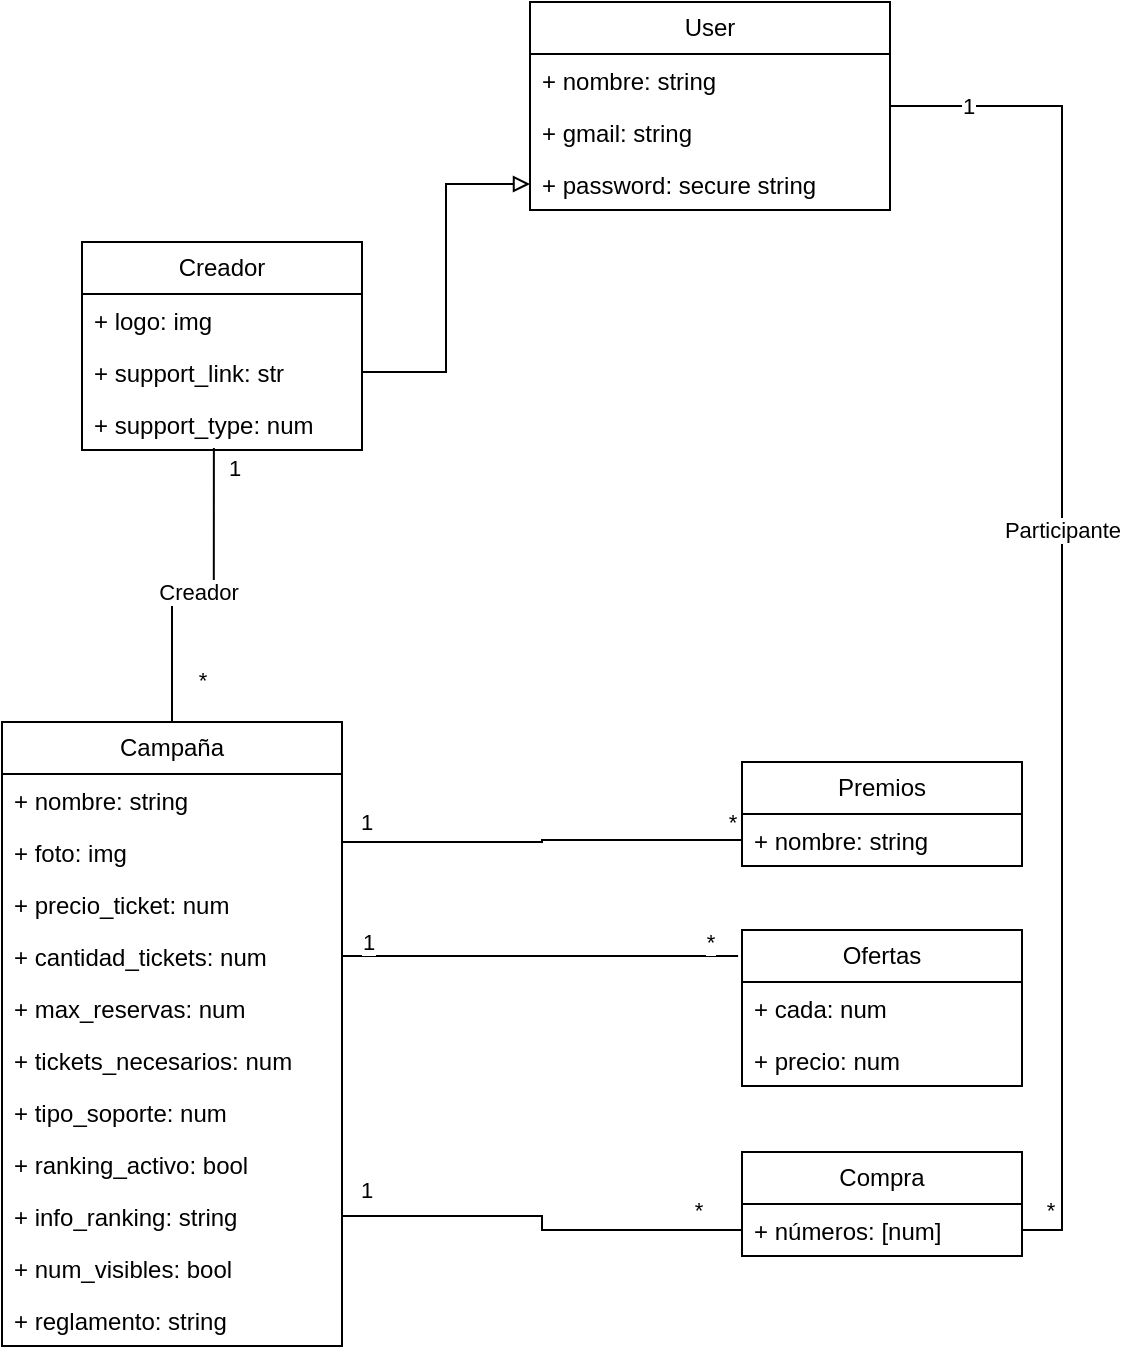 <mxfile version="23.1.1" type="github">
  <diagram name="Página-1" id="XswbBelWdPnMpOv_kyML">
    <mxGraphModel dx="954" dy="727" grid="1" gridSize="10" guides="1" tooltips="1" connect="1" arrows="1" fold="1" page="1" pageScale="1" pageWidth="827" pageHeight="1169" math="0" shadow="0">
      <root>
        <mxCell id="0" />
        <mxCell id="1" parent="0" />
        <mxCell id="tz1SOENVOB7XkC3f9BfT-22" style="edgeStyle=orthogonalEdgeStyle;rounded=0;orthogonalLoop=1;jettySize=auto;html=1;entryX=0.5;entryY=0;entryDx=0;entryDy=0;endArrow=none;endFill=0;exitX=0.471;exitY=0.962;exitDx=0;exitDy=0;exitPerimeter=0;" parent="1" source="eud9OfeKEOThMhJju2NF-1" target="tz1SOENVOB7XkC3f9BfT-8" edge="1">
          <mxGeometry relative="1" as="geometry" />
        </mxCell>
        <mxCell id="tz1SOENVOB7XkC3f9BfT-23" value="Creador" style="edgeLabel;html=1;align=center;verticalAlign=middle;resizable=0;points=[];" parent="tz1SOENVOB7XkC3f9BfT-22" vertex="1" connectable="0">
          <mxGeometry x="-0.024" y="3" relative="1" as="geometry">
            <mxPoint as="offset" />
          </mxGeometry>
        </mxCell>
        <mxCell id="eud9OfeKEOThMhJju2NF-3" value="1" style="edgeLabel;html=1;align=center;verticalAlign=middle;resizable=0;points=[];" parent="tz1SOENVOB7XkC3f9BfT-22" vertex="1" connectable="0">
          <mxGeometry x="-0.879" relative="1" as="geometry">
            <mxPoint x="10" as="offset" />
          </mxGeometry>
        </mxCell>
        <mxCell id="xyz6ulCvwBSs1GzChupT-17" value="*" style="edgeLabel;html=1;align=center;verticalAlign=middle;resizable=0;points=[];" parent="tz1SOENVOB7XkC3f9BfT-22" vertex="1" connectable="0">
          <mxGeometry x="0.734" y="1" relative="1" as="geometry">
            <mxPoint x="14" as="offset" />
          </mxGeometry>
        </mxCell>
        <mxCell id="tz1SOENVOB7XkC3f9BfT-2" value="User" style="swimlane;fontStyle=0;childLayout=stackLayout;horizontal=1;startSize=26;fillColor=none;horizontalStack=0;resizeParent=1;resizeParentMax=0;resizeLast=0;collapsible=1;marginBottom=0;whiteSpace=wrap;html=1;" parent="1" vertex="1">
          <mxGeometry x="324" y="10" width="180" height="104" as="geometry" />
        </mxCell>
        <mxCell id="tz1SOENVOB7XkC3f9BfT-3" value="+ nombre: string" style="text;strokeColor=none;fillColor=none;align=left;verticalAlign=top;spacingLeft=4;spacingRight=4;overflow=hidden;rotatable=0;points=[[0,0.5],[1,0.5]];portConstraint=eastwest;whiteSpace=wrap;html=1;" parent="tz1SOENVOB7XkC3f9BfT-2" vertex="1">
          <mxGeometry y="26" width="180" height="26" as="geometry" />
        </mxCell>
        <mxCell id="tz1SOENVOB7XkC3f9BfT-5" value="+ gmail: string" style="text;strokeColor=none;fillColor=none;align=left;verticalAlign=top;spacingLeft=4;spacingRight=4;overflow=hidden;rotatable=0;points=[[0,0.5],[1,0.5]];portConstraint=eastwest;whiteSpace=wrap;html=1;" parent="tz1SOENVOB7XkC3f9BfT-2" vertex="1">
          <mxGeometry y="52" width="180" height="26" as="geometry" />
        </mxCell>
        <mxCell id="tz1SOENVOB7XkC3f9BfT-6" value="+ password: secure string" style="text;strokeColor=none;fillColor=none;align=left;verticalAlign=top;spacingLeft=4;spacingRight=4;overflow=hidden;rotatable=0;points=[[0,0.5],[1,0.5]];portConstraint=eastwest;whiteSpace=wrap;html=1;" parent="tz1SOENVOB7XkC3f9BfT-2" vertex="1">
          <mxGeometry y="78" width="180" height="26" as="geometry" />
        </mxCell>
        <mxCell id="tz1SOENVOB7XkC3f9BfT-8" value="Campaña" style="swimlane;fontStyle=0;childLayout=stackLayout;horizontal=1;startSize=26;fillColor=none;horizontalStack=0;resizeParent=1;resizeParentMax=0;resizeLast=0;collapsible=1;marginBottom=0;whiteSpace=wrap;html=1;" parent="1" vertex="1">
          <mxGeometry x="60" y="370" width="170" height="312" as="geometry" />
        </mxCell>
        <mxCell id="tz1SOENVOB7XkC3f9BfT-9" value="+ nombre: string" style="text;strokeColor=none;fillColor=none;align=left;verticalAlign=top;spacingLeft=4;spacingRight=4;overflow=hidden;rotatable=0;points=[[0,0.5],[1,0.5]];portConstraint=eastwest;whiteSpace=wrap;html=1;" parent="tz1SOENVOB7XkC3f9BfT-8" vertex="1">
          <mxGeometry y="26" width="170" height="26" as="geometry" />
        </mxCell>
        <mxCell id="tz1SOENVOB7XkC3f9BfT-36" value="+ foto: img" style="text;strokeColor=none;fillColor=none;align=left;verticalAlign=top;spacingLeft=4;spacingRight=4;overflow=hidden;rotatable=0;points=[[0,0.5],[1,0.5]];portConstraint=eastwest;whiteSpace=wrap;html=1;" parent="tz1SOENVOB7XkC3f9BfT-8" vertex="1">
          <mxGeometry y="52" width="170" height="26" as="geometry" />
        </mxCell>
        <mxCell id="tz1SOENVOB7XkC3f9BfT-10" value="+ precio_ticket: num" style="text;strokeColor=none;fillColor=none;align=left;verticalAlign=top;spacingLeft=4;spacingRight=4;overflow=hidden;rotatable=0;points=[[0,0.5],[1,0.5]];portConstraint=eastwest;whiteSpace=wrap;html=1;" parent="tz1SOENVOB7XkC3f9BfT-8" vertex="1">
          <mxGeometry y="78" width="170" height="26" as="geometry" />
        </mxCell>
        <mxCell id="tz1SOENVOB7XkC3f9BfT-11" value="+ cantidad_tickets: num" style="text;strokeColor=none;fillColor=none;align=left;verticalAlign=top;spacingLeft=4;spacingRight=4;overflow=hidden;rotatable=0;points=[[0,0.5],[1,0.5]];portConstraint=eastwest;whiteSpace=wrap;html=1;" parent="tz1SOENVOB7XkC3f9BfT-8" vertex="1">
          <mxGeometry y="104" width="170" height="26" as="geometry" />
        </mxCell>
        <mxCell id="tz1SOENVOB7XkC3f9BfT-34" value="+ max_reservas: num" style="text;strokeColor=none;fillColor=none;align=left;verticalAlign=top;spacingLeft=4;spacingRight=4;overflow=hidden;rotatable=0;points=[[0,0.5],[1,0.5]];portConstraint=eastwest;whiteSpace=wrap;html=1;" parent="tz1SOENVOB7XkC3f9BfT-8" vertex="1">
          <mxGeometry y="130" width="170" height="26" as="geometry" />
        </mxCell>
        <mxCell id="xyz6ulCvwBSs1GzChupT-16" value="+ tickets_necesarios: num" style="text;strokeColor=none;fillColor=none;align=left;verticalAlign=top;spacingLeft=4;spacingRight=4;overflow=hidden;rotatable=0;points=[[0,0.5],[1,0.5]];portConstraint=eastwest;whiteSpace=wrap;html=1;" parent="tz1SOENVOB7XkC3f9BfT-8" vertex="1">
          <mxGeometry y="156" width="170" height="26" as="geometry" />
        </mxCell>
        <mxCell id="tz1SOENVOB7XkC3f9BfT-35" value="+ tipo_soporte: num" style="text;strokeColor=none;fillColor=none;align=left;verticalAlign=top;spacingLeft=4;spacingRight=4;overflow=hidden;rotatable=0;points=[[0,0.5],[1,0.5]];portConstraint=eastwest;whiteSpace=wrap;html=1;" parent="tz1SOENVOB7XkC3f9BfT-8" vertex="1">
          <mxGeometry y="182" width="170" height="26" as="geometry" />
        </mxCell>
        <mxCell id="tz1SOENVOB7XkC3f9BfT-52" value="+ ranking_activo: bool" style="text;strokeColor=none;fillColor=none;align=left;verticalAlign=top;spacingLeft=4;spacingRight=4;overflow=hidden;rotatable=0;points=[[0,0.5],[1,0.5]];portConstraint=eastwest;whiteSpace=wrap;html=1;" parent="tz1SOENVOB7XkC3f9BfT-8" vertex="1">
          <mxGeometry y="208" width="170" height="26" as="geometry" />
        </mxCell>
        <mxCell id="tz1SOENVOB7XkC3f9BfT-54" value="+ info_ranking: string" style="text;strokeColor=none;fillColor=none;align=left;verticalAlign=top;spacingLeft=4;spacingRight=4;overflow=hidden;rotatable=0;points=[[0,0.5],[1,0.5]];portConstraint=eastwest;whiteSpace=wrap;html=1;" parent="tz1SOENVOB7XkC3f9BfT-8" vertex="1">
          <mxGeometry y="234" width="170" height="26" as="geometry" />
        </mxCell>
        <mxCell id="tz1SOENVOB7XkC3f9BfT-55" value="+ num_visibles: bool" style="text;strokeColor=none;fillColor=none;align=left;verticalAlign=top;spacingLeft=4;spacingRight=4;overflow=hidden;rotatable=0;points=[[0,0.5],[1,0.5]];portConstraint=eastwest;whiteSpace=wrap;html=1;" parent="tz1SOENVOB7XkC3f9BfT-8" vertex="1">
          <mxGeometry y="260" width="170" height="26" as="geometry" />
        </mxCell>
        <mxCell id="tz1SOENVOB7XkC3f9BfT-64" value="+ reglamento: string" style="text;strokeColor=none;fillColor=none;align=left;verticalAlign=top;spacingLeft=4;spacingRight=4;overflow=hidden;rotatable=0;points=[[0,0.5],[1,0.5]];portConstraint=eastwest;whiteSpace=wrap;html=1;" parent="tz1SOENVOB7XkC3f9BfT-8" vertex="1">
          <mxGeometry y="286" width="170" height="26" as="geometry" />
        </mxCell>
        <mxCell id="tz1SOENVOB7XkC3f9BfT-38" value="Premios" style="swimlane;fontStyle=0;childLayout=stackLayout;horizontal=1;startSize=26;fillColor=none;horizontalStack=0;resizeParent=1;resizeParentMax=0;resizeLast=0;collapsible=1;marginBottom=0;whiteSpace=wrap;html=1;" parent="1" vertex="1">
          <mxGeometry x="430" y="390" width="140" height="52" as="geometry" />
        </mxCell>
        <mxCell id="tz1SOENVOB7XkC3f9BfT-39" value="+ nombre: string" style="text;strokeColor=none;fillColor=none;align=left;verticalAlign=top;spacingLeft=4;spacingRight=4;overflow=hidden;rotatable=0;points=[[0,0.5],[1,0.5]];portConstraint=eastwest;whiteSpace=wrap;html=1;" parent="tz1SOENVOB7XkC3f9BfT-38" vertex="1">
          <mxGeometry y="26" width="140" height="26" as="geometry" />
        </mxCell>
        <mxCell id="tz1SOENVOB7XkC3f9BfT-42" style="edgeStyle=orthogonalEdgeStyle;rounded=0;orthogonalLoop=1;jettySize=auto;html=1;endArrow=none;endFill=0;" parent="1" source="tz1SOENVOB7XkC3f9BfT-36" edge="1">
          <mxGeometry relative="1" as="geometry">
            <mxPoint x="430" y="429" as="targetPoint" />
            <Array as="points">
              <mxPoint x="330" y="430" />
              <mxPoint x="330" y="429" />
            </Array>
          </mxGeometry>
        </mxCell>
        <mxCell id="tz1SOENVOB7XkC3f9BfT-43" value="1" style="edgeLabel;html=1;align=center;verticalAlign=middle;resizable=0;points=[];" parent="tz1SOENVOB7XkC3f9BfT-42" vertex="1" connectable="0">
          <mxGeometry x="-0.881" y="-1" relative="1" as="geometry">
            <mxPoint y="-11" as="offset" />
          </mxGeometry>
        </mxCell>
        <mxCell id="tz1SOENVOB7XkC3f9BfT-44" value="*" style="edgeLabel;html=1;align=center;verticalAlign=middle;resizable=0;points=[];" parent="tz1SOENVOB7XkC3f9BfT-42" vertex="1" connectable="0">
          <mxGeometry x="0.95" y="1" relative="1" as="geometry">
            <mxPoint y="-8" as="offset" />
          </mxGeometry>
        </mxCell>
        <mxCell id="tz1SOENVOB7XkC3f9BfT-45" value="Ofertas" style="swimlane;fontStyle=0;childLayout=stackLayout;horizontal=1;startSize=26;fillColor=none;horizontalStack=0;resizeParent=1;resizeParentMax=0;resizeLast=0;collapsible=1;marginBottom=0;whiteSpace=wrap;html=1;" parent="1" vertex="1">
          <mxGeometry x="430" y="474" width="140" height="78" as="geometry" />
        </mxCell>
        <mxCell id="tz1SOENVOB7XkC3f9BfT-46" value="+ cada: num" style="text;strokeColor=none;fillColor=none;align=left;verticalAlign=top;spacingLeft=4;spacingRight=4;overflow=hidden;rotatable=0;points=[[0,0.5],[1,0.5]];portConstraint=eastwest;whiteSpace=wrap;html=1;" parent="tz1SOENVOB7XkC3f9BfT-45" vertex="1">
          <mxGeometry y="26" width="140" height="26" as="geometry" />
        </mxCell>
        <mxCell id="tz1SOENVOB7XkC3f9BfT-47" value="+ precio: num" style="text;strokeColor=none;fillColor=none;align=left;verticalAlign=top;spacingLeft=4;spacingRight=4;overflow=hidden;rotatable=0;points=[[0,0.5],[1,0.5]];portConstraint=eastwest;whiteSpace=wrap;html=1;" parent="tz1SOENVOB7XkC3f9BfT-45" vertex="1">
          <mxGeometry y="52" width="140" height="26" as="geometry" />
        </mxCell>
        <mxCell id="tz1SOENVOB7XkC3f9BfT-49" style="edgeStyle=orthogonalEdgeStyle;rounded=0;orthogonalLoop=1;jettySize=auto;html=1;entryX=-0.014;entryY=0.167;entryDx=0;entryDy=0;entryPerimeter=0;endArrow=none;endFill=0;" parent="1" source="tz1SOENVOB7XkC3f9BfT-11" target="tz1SOENVOB7XkC3f9BfT-45" edge="1">
          <mxGeometry relative="1" as="geometry" />
        </mxCell>
        <mxCell id="tz1SOENVOB7XkC3f9BfT-50" value="1" style="edgeLabel;html=1;align=center;verticalAlign=middle;resizable=0;points=[];" parent="tz1SOENVOB7XkC3f9BfT-49" vertex="1" connectable="0">
          <mxGeometry x="-0.869" y="2" relative="1" as="geometry">
            <mxPoint y="-5" as="offset" />
          </mxGeometry>
        </mxCell>
        <mxCell id="tz1SOENVOB7XkC3f9BfT-51" value="*" style="edgeLabel;html=1;align=center;verticalAlign=middle;resizable=0;points=[];" parent="tz1SOENVOB7XkC3f9BfT-49" vertex="1" connectable="0">
          <mxGeometry x="0.878" y="-2" relative="1" as="geometry">
            <mxPoint x="-2" y="-9" as="offset" />
          </mxGeometry>
        </mxCell>
        <mxCell id="tz1SOENVOB7XkC3f9BfT-56" value="Compra" style="swimlane;fontStyle=0;childLayout=stackLayout;horizontal=1;startSize=26;fillColor=none;horizontalStack=0;resizeParent=1;resizeParentMax=0;resizeLast=0;collapsible=1;marginBottom=0;whiteSpace=wrap;html=1;" parent="1" vertex="1">
          <mxGeometry x="430" y="585" width="140" height="52" as="geometry" />
        </mxCell>
        <mxCell id="tz1SOENVOB7XkC3f9BfT-57" value="+ números: [num]" style="text;strokeColor=none;fillColor=none;align=left;verticalAlign=top;spacingLeft=4;spacingRight=4;overflow=hidden;rotatable=0;points=[[0,0.5],[1,0.5]];portConstraint=eastwest;whiteSpace=wrap;html=1;" parent="tz1SOENVOB7XkC3f9BfT-56" vertex="1">
          <mxGeometry y="26" width="140" height="26" as="geometry" />
        </mxCell>
        <mxCell id="tz1SOENVOB7XkC3f9BfT-60" style="edgeStyle=orthogonalEdgeStyle;rounded=0;orthogonalLoop=1;jettySize=auto;html=1;entryX=0;entryY=0.5;entryDx=0;entryDy=0;endArrow=none;endFill=0;" parent="1" source="tz1SOENVOB7XkC3f9BfT-54" target="tz1SOENVOB7XkC3f9BfT-57" edge="1">
          <mxGeometry relative="1" as="geometry" />
        </mxCell>
        <mxCell id="tz1SOENVOB7XkC3f9BfT-61" value="1" style="edgeLabel;html=1;align=center;verticalAlign=middle;resizable=0;points=[];" parent="tz1SOENVOB7XkC3f9BfT-60" vertex="1" connectable="0">
          <mxGeometry x="-0.892" y="3" relative="1" as="geometry">
            <mxPoint x="1" y="-10" as="offset" />
          </mxGeometry>
        </mxCell>
        <mxCell id="tz1SOENVOB7XkC3f9BfT-63" value="*" style="edgeLabel;html=1;align=center;verticalAlign=middle;resizable=0;points=[];" parent="tz1SOENVOB7XkC3f9BfT-60" vertex="1" connectable="0">
          <mxGeometry x="0.784" relative="1" as="geometry">
            <mxPoint y="-10" as="offset" />
          </mxGeometry>
        </mxCell>
        <mxCell id="xyz6ulCvwBSs1GzChupT-1" value="Creador" style="swimlane;fontStyle=0;childLayout=stackLayout;horizontal=1;startSize=26;fillColor=none;horizontalStack=0;resizeParent=1;resizeParentMax=0;resizeLast=0;collapsible=1;marginBottom=0;whiteSpace=wrap;html=1;" parent="1" vertex="1">
          <mxGeometry x="100" y="130" width="140" height="104" as="geometry" />
        </mxCell>
        <mxCell id="tz1SOENVOB7XkC3f9BfT-12" value="+ logo: img" style="text;strokeColor=none;fillColor=none;align=left;verticalAlign=top;spacingLeft=4;spacingRight=4;overflow=hidden;rotatable=0;points=[[0,0.5],[1,0.5]];portConstraint=eastwest;whiteSpace=wrap;html=1;" parent="xyz6ulCvwBSs1GzChupT-1" vertex="1">
          <mxGeometry y="26" width="140" height="26" as="geometry" />
        </mxCell>
        <mxCell id="eud9OfeKEOThMhJju2NF-2" value="+ support_link: str" style="text;strokeColor=none;fillColor=none;align=left;verticalAlign=top;spacingLeft=4;spacingRight=4;overflow=hidden;rotatable=0;points=[[0,0.5],[1,0.5]];portConstraint=eastwest;whiteSpace=wrap;html=1;" parent="xyz6ulCvwBSs1GzChupT-1" vertex="1">
          <mxGeometry y="52" width="140" height="26" as="geometry" />
        </mxCell>
        <mxCell id="eud9OfeKEOThMhJju2NF-1" value="+ support_type: num" style="text;strokeColor=none;fillColor=none;align=left;verticalAlign=top;spacingLeft=4;spacingRight=4;overflow=hidden;rotatable=0;points=[[0,0.5],[1,0.5]];portConstraint=eastwest;whiteSpace=wrap;html=1;" parent="xyz6ulCvwBSs1GzChupT-1" vertex="1">
          <mxGeometry y="78" width="140" height="26" as="geometry" />
        </mxCell>
        <mxCell id="xyz6ulCvwBSs1GzChupT-13" style="edgeStyle=orthogonalEdgeStyle;rounded=0;orthogonalLoop=1;jettySize=auto;html=1;entryX=1;entryY=0.5;entryDx=0;entryDy=0;endArrow=none;endFill=0;" parent="1" source="tz1SOENVOB7XkC3f9BfT-2" target="tz1SOENVOB7XkC3f9BfT-57" edge="1">
          <mxGeometry relative="1" as="geometry">
            <Array as="points">
              <mxPoint x="590" y="62" />
              <mxPoint x="590" y="624" />
            </Array>
          </mxGeometry>
        </mxCell>
        <mxCell id="xyz6ulCvwBSs1GzChupT-14" value="1" style="edgeLabel;html=1;align=center;verticalAlign=middle;resizable=0;points=[];" parent="xyz6ulCvwBSs1GzChupT-13" vertex="1" connectable="0">
          <mxGeometry x="-0.919" y="-2" relative="1" as="geometry">
            <mxPoint x="12" y="-2" as="offset" />
          </mxGeometry>
        </mxCell>
        <mxCell id="xyz6ulCvwBSs1GzChupT-15" value="*" style="edgeLabel;html=1;align=center;verticalAlign=middle;resizable=0;points=[];" parent="xyz6ulCvwBSs1GzChupT-13" vertex="1" connectable="0">
          <mxGeometry x="0.958" relative="1" as="geometry">
            <mxPoint y="-10" as="offset" />
          </mxGeometry>
        </mxCell>
        <mxCell id="ZHtvnyBgHkIvl197m-Ld-1" value="Participante" style="edgeLabel;html=1;align=center;verticalAlign=middle;resizable=0;points=[];" vertex="1" connectable="0" parent="xyz6ulCvwBSs1GzChupT-13">
          <mxGeometry x="-0.108" relative="1" as="geometry">
            <mxPoint as="offset" />
          </mxGeometry>
        </mxCell>
        <mxCell id="xyz6ulCvwBSs1GzChupT-10" style="edgeStyle=orthogonalEdgeStyle;rounded=0;orthogonalLoop=1;jettySize=auto;html=1;endArrow=block;endFill=0;" parent="1" source="eud9OfeKEOThMhJju2NF-2" target="tz1SOENVOB7XkC3f9BfT-6" edge="1">
          <mxGeometry relative="1" as="geometry" />
        </mxCell>
      </root>
    </mxGraphModel>
  </diagram>
</mxfile>
